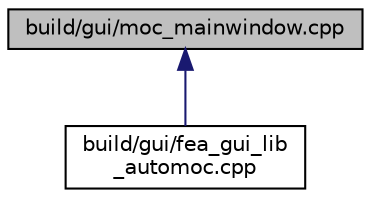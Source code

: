 digraph "build/gui/moc_mainwindow.cpp"
{
  edge [fontname="Helvetica",fontsize="10",labelfontname="Helvetica",labelfontsize="10"];
  node [fontname="Helvetica",fontsize="10",shape=record];
  Node1 [label="build/gui/moc_mainwindow.cpp",height=0.2,width=0.4,color="black", fillcolor="grey75", style="filled", fontcolor="black"];
  Node1 -> Node2 [dir="back",color="midnightblue",fontsize="10",style="solid",fontname="Helvetica"];
  Node2 [label="build/gui/fea_gui_lib\l_automoc.cpp",height=0.2,width=0.4,color="black", fillcolor="white", style="filled",URL="$fea__gui__lib__automoc_8cpp.html"];
}
